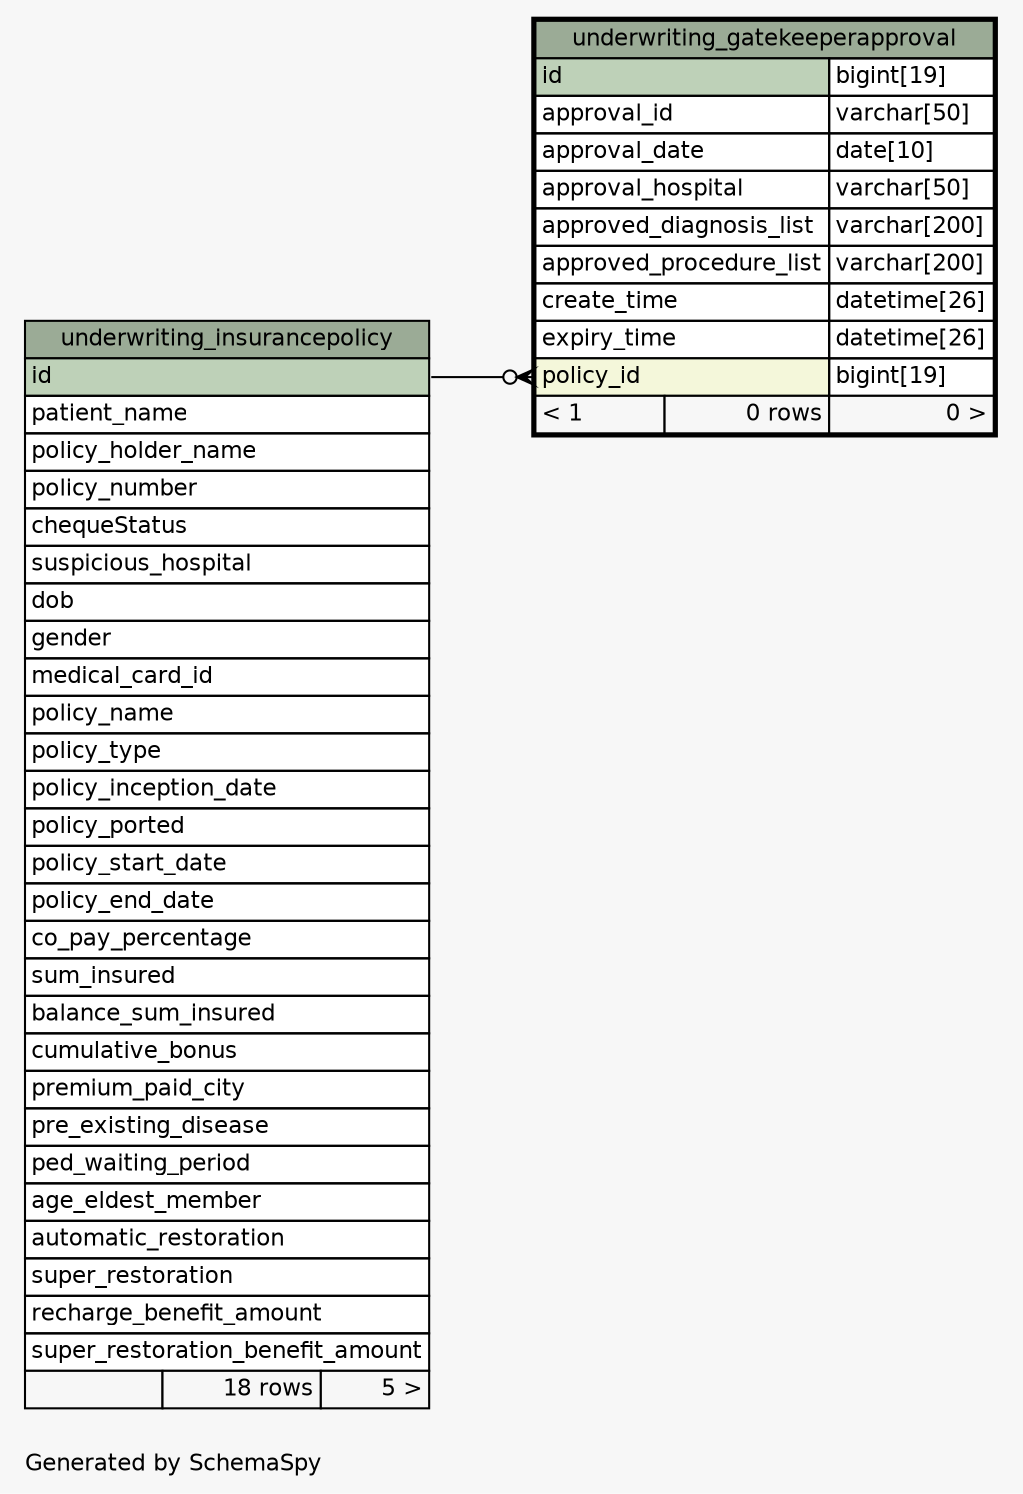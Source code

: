 // dot 6.0.1 on Linux 5.19.13-zen1-1-zen
// SchemaSpy rev 590
digraph "oneDegreeRelationshipsDiagram" {
  graph [
    rankdir="RL"
    bgcolor="#f7f7f7"
    label="\nGenerated by SchemaSpy"
    labeljust="l"
    nodesep="0.18"
    ranksep="0.46"
    fontname="Helvetica"
    fontsize="11"
  ];
  node [
    fontname="Helvetica"
    fontsize="11"
    shape="plaintext"
  ];
  edge [
    arrowsize="0.8"
  ];
  "underwriting_gatekeeperapproval":"policy_id":w -> "underwriting_insurancepolicy":"id":e [arrowhead=none dir=back arrowtail=crowodot];
  "underwriting_gatekeeperapproval" [
    label=<
    <TABLE BORDER="2" CELLBORDER="1" CELLSPACING="0" BGCOLOR="#ffffff">
      <TR><TD COLSPAN="3" BGCOLOR="#9bab96" ALIGN="CENTER">underwriting_gatekeeperapproval</TD></TR>
      <TR><TD PORT="id" COLSPAN="2" BGCOLOR="#bed1b8" ALIGN="LEFT">id</TD><TD PORT="id.type" ALIGN="LEFT">bigint[19]</TD></TR>
      <TR><TD PORT="approval_id" COLSPAN="2" ALIGN="LEFT">approval_id</TD><TD PORT="approval_id.type" ALIGN="LEFT">varchar[50]</TD></TR>
      <TR><TD PORT="approval_date" COLSPAN="2" ALIGN="LEFT">approval_date</TD><TD PORT="approval_date.type" ALIGN="LEFT">date[10]</TD></TR>
      <TR><TD PORT="approval_hospital" COLSPAN="2" ALIGN="LEFT">approval_hospital</TD><TD PORT="approval_hospital.type" ALIGN="LEFT">varchar[50]</TD></TR>
      <TR><TD PORT="approved_diagnosis_list" COLSPAN="2" ALIGN="LEFT">approved_diagnosis_list</TD><TD PORT="approved_diagnosis_list.type" ALIGN="LEFT">varchar[200]</TD></TR>
      <TR><TD PORT="approved_procedure_list" COLSPAN="2" ALIGN="LEFT">approved_procedure_list</TD><TD PORT="approved_procedure_list.type" ALIGN="LEFT">varchar[200]</TD></TR>
      <TR><TD PORT="create_time" COLSPAN="2" ALIGN="LEFT">create_time</TD><TD PORT="create_time.type" ALIGN="LEFT">datetime[26]</TD></TR>
      <TR><TD PORT="expiry_time" COLSPAN="2" ALIGN="LEFT">expiry_time</TD><TD PORT="expiry_time.type" ALIGN="LEFT">datetime[26]</TD></TR>
      <TR><TD PORT="policy_id" COLSPAN="2" BGCOLOR="#f4f7da" ALIGN="LEFT">policy_id</TD><TD PORT="policy_id.type" ALIGN="LEFT">bigint[19]</TD></TR>
      <TR><TD ALIGN="LEFT" BGCOLOR="#f7f7f7">&lt; 1</TD><TD ALIGN="RIGHT" BGCOLOR="#f7f7f7">0 rows</TD><TD ALIGN="RIGHT" BGCOLOR="#f7f7f7">0 &gt;</TD></TR>
    </TABLE>>
    URL="underwriting_gatekeeperapproval.html"
    tooltip="underwriting_gatekeeperapproval"
  ];
  "underwriting_insurancepolicy" [
    label=<
    <TABLE BORDER="0" CELLBORDER="1" CELLSPACING="0" BGCOLOR="#ffffff">
      <TR><TD COLSPAN="3" BGCOLOR="#9bab96" ALIGN="CENTER">underwriting_insurancepolicy</TD></TR>
      <TR><TD PORT="id" COLSPAN="3" BGCOLOR="#bed1b8" ALIGN="LEFT">id</TD></TR>
      <TR><TD PORT="patient_name" COLSPAN="3" ALIGN="LEFT">patient_name</TD></TR>
      <TR><TD PORT="policy_holder_name" COLSPAN="3" ALIGN="LEFT">policy_holder_name</TD></TR>
      <TR><TD PORT="policy_number" COLSPAN="3" ALIGN="LEFT">policy_number</TD></TR>
      <TR><TD PORT="chequeStatus" COLSPAN="3" ALIGN="LEFT">chequeStatus</TD></TR>
      <TR><TD PORT="suspicious_hospital" COLSPAN="3" ALIGN="LEFT">suspicious_hospital</TD></TR>
      <TR><TD PORT="dob" COLSPAN="3" ALIGN="LEFT">dob</TD></TR>
      <TR><TD PORT="gender" COLSPAN="3" ALIGN="LEFT">gender</TD></TR>
      <TR><TD PORT="medical_card_id" COLSPAN="3" ALIGN="LEFT">medical_card_id</TD></TR>
      <TR><TD PORT="policy_name" COLSPAN="3" ALIGN="LEFT">policy_name</TD></TR>
      <TR><TD PORT="policy_type" COLSPAN="3" ALIGN="LEFT">policy_type</TD></TR>
      <TR><TD PORT="policy_inception_date" COLSPAN="3" ALIGN="LEFT">policy_inception_date</TD></TR>
      <TR><TD PORT="policy_ported" COLSPAN="3" ALIGN="LEFT">policy_ported</TD></TR>
      <TR><TD PORT="policy_start_date" COLSPAN="3" ALIGN="LEFT">policy_start_date</TD></TR>
      <TR><TD PORT="policy_end_date" COLSPAN="3" ALIGN="LEFT">policy_end_date</TD></TR>
      <TR><TD PORT="co_pay_percentage" COLSPAN="3" ALIGN="LEFT">co_pay_percentage</TD></TR>
      <TR><TD PORT="sum_insured" COLSPAN="3" ALIGN="LEFT">sum_insured</TD></TR>
      <TR><TD PORT="balance_sum_insured" COLSPAN="3" ALIGN="LEFT">balance_sum_insured</TD></TR>
      <TR><TD PORT="cumulative_bonus" COLSPAN="3" ALIGN="LEFT">cumulative_bonus</TD></TR>
      <TR><TD PORT="premium_paid_city" COLSPAN="3" ALIGN="LEFT">premium_paid_city</TD></TR>
      <TR><TD PORT="pre_existing_disease" COLSPAN="3" ALIGN="LEFT">pre_existing_disease</TD></TR>
      <TR><TD PORT="ped_waiting_period" COLSPAN="3" ALIGN="LEFT">ped_waiting_period</TD></TR>
      <TR><TD PORT="age_eldest_member" COLSPAN="3" ALIGN="LEFT">age_eldest_member</TD></TR>
      <TR><TD PORT="automatic_restoration" COLSPAN="3" ALIGN="LEFT">automatic_restoration</TD></TR>
      <TR><TD PORT="super_restoration" COLSPAN="3" ALIGN="LEFT">super_restoration</TD></TR>
      <TR><TD PORT="recharge_benefit_amount" COLSPAN="3" ALIGN="LEFT">recharge_benefit_amount</TD></TR>
      <TR><TD PORT="super_restoration_benefit_amount" COLSPAN="3" ALIGN="LEFT">super_restoration_benefit_amount</TD></TR>
      <TR><TD ALIGN="LEFT" BGCOLOR="#f7f7f7">  </TD><TD ALIGN="RIGHT" BGCOLOR="#f7f7f7">18 rows</TD><TD ALIGN="RIGHT" BGCOLOR="#f7f7f7">5 &gt;</TD></TR>
    </TABLE>>
    URL="underwriting_insurancepolicy.html"
    tooltip="underwriting_insurancepolicy"
  ];
}
